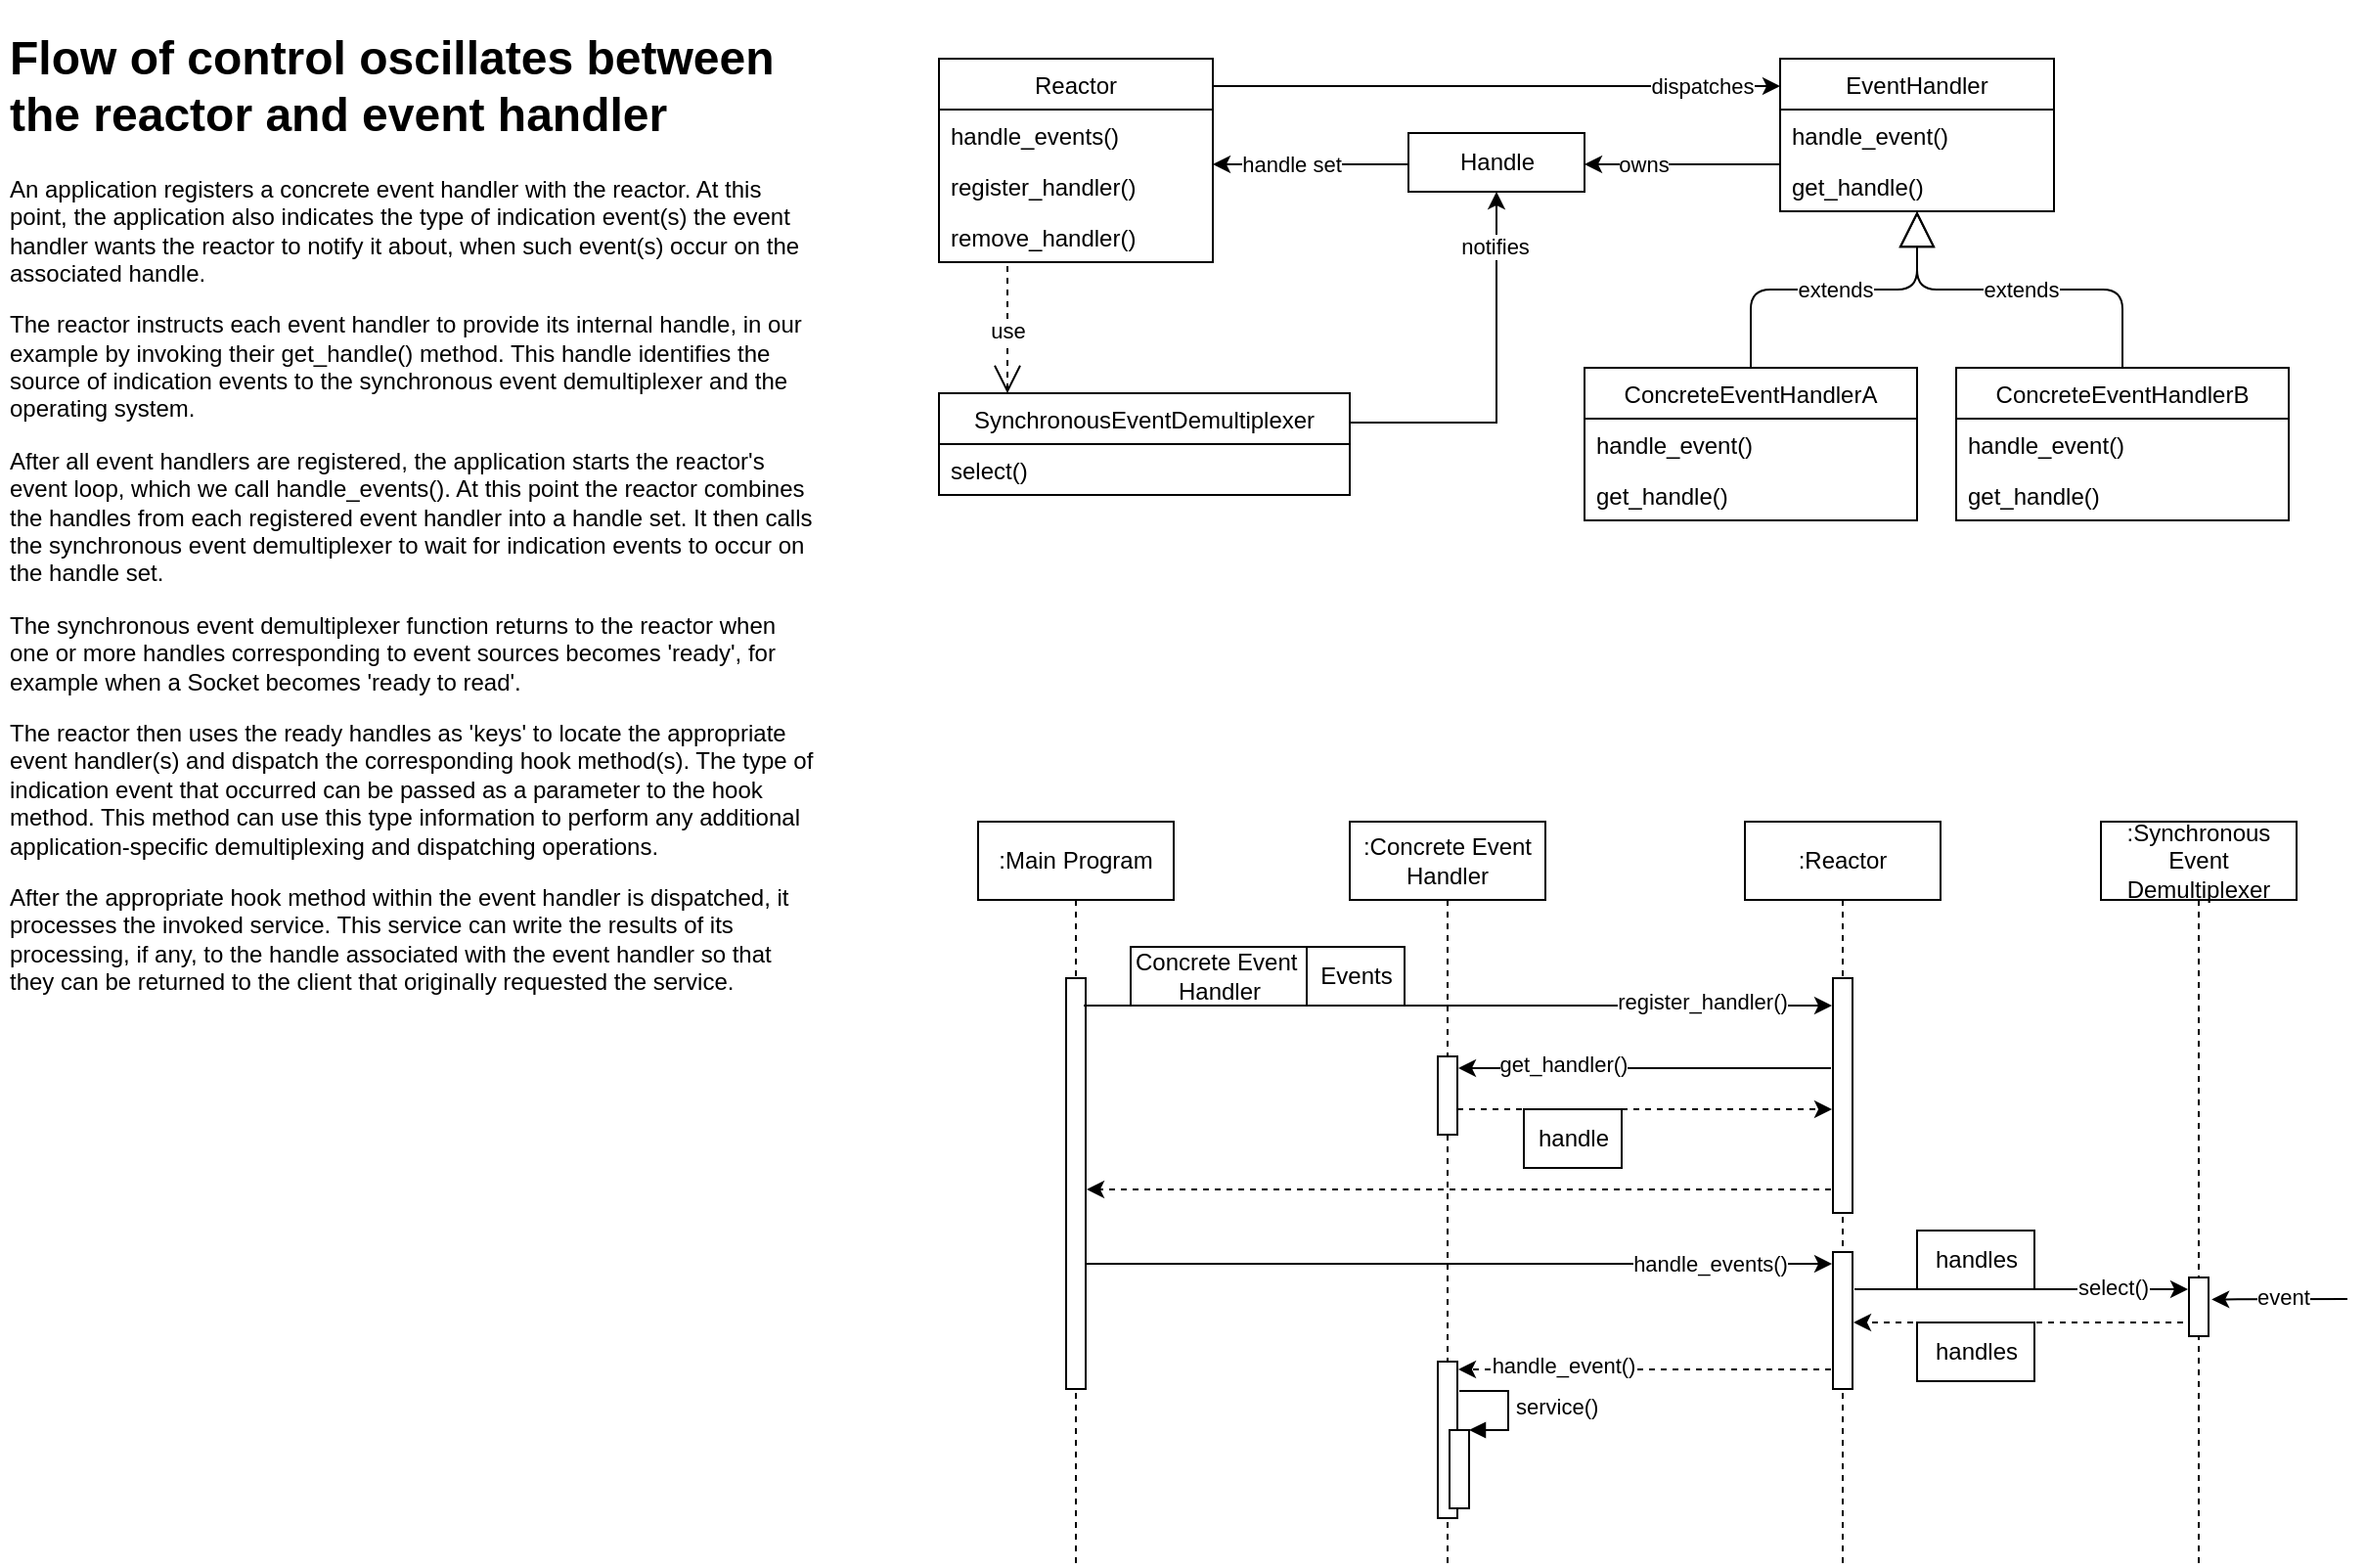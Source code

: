 <mxfile version="13.6.5">
    <diagram id="i6eAsQiDidNN2xdV9aTh" name="Page-1">
        <mxGraphModel dx="2067" dy="903" grid="1" gridSize="10" guides="1" tooltips="1" connect="1" arrows="1" fold="1" page="0" pageScale="1" pageWidth="827" pageHeight="1169" math="0" shadow="0">
            <root>
                <mxCell id="0"/>
                <mxCell id="1" parent="0"/>
                <mxCell id="29" value="dispatches" style="edgeStyle=orthogonalEdgeStyle;rounded=0;orthogonalLoop=1;jettySize=auto;html=1;entryX=0;entryY=0.5;entryDx=0;entryDy=0;" parent="1" edge="1">
                    <mxGeometry x="0.724" relative="1" as="geometry">
                        <mxPoint x="440" y="124" as="sourcePoint"/>
                        <mxPoint x="730" y="124" as="targetPoint"/>
                        <mxPoint as="offset"/>
                    </mxGeometry>
                </mxCell>
                <mxCell id="31" value="Handle" style="html=1;" parent="1" vertex="1">
                    <mxGeometry x="540" y="148" width="90" height="30" as="geometry"/>
                </mxCell>
                <mxCell id="34" value="owns" style="endArrow=classic;html=1;entryX=1;entryY=0.5;entryDx=0;entryDy=0;" parent="1" edge="1">
                    <mxGeometry x="0.4" width="50" height="50" relative="1" as="geometry">
                        <mxPoint x="730" y="164" as="sourcePoint"/>
                        <mxPoint x="630" y="164" as="targetPoint"/>
                        <mxPoint as="offset"/>
                    </mxGeometry>
                </mxCell>
                <mxCell id="35" value="handle set" style="endArrow=classic;html=1;entryX=1;entryY=0.5;entryDx=0;entryDy=0;" parent="1" edge="1">
                    <mxGeometry x="0.2" width="50" height="50" relative="1" as="geometry">
                        <mxPoint x="540" y="164" as="sourcePoint"/>
                        <mxPoint x="440" y="164" as="targetPoint"/>
                        <mxPoint as="offset"/>
                    </mxGeometry>
                </mxCell>
                <mxCell id="40" style="edgeStyle=orthogonalEdgeStyle;rounded=0;orthogonalLoop=1;jettySize=auto;html=1;entryX=0.5;entryY=1;entryDx=0;entryDy=0;" parent="1" source="36" target="31" edge="1">
                    <mxGeometry relative="1" as="geometry">
                        <Array as="points">
                            <mxPoint x="585" y="296"/>
                        </Array>
                    </mxGeometry>
                </mxCell>
                <mxCell id="43" value="notifies" style="edgeLabel;html=1;align=center;verticalAlign=middle;resizable=0;points=[];" parent="40" vertex="1" connectable="0">
                    <mxGeometry x="0.714" y="1" relative="1" as="geometry">
                        <mxPoint as="offset"/>
                    </mxGeometry>
                </mxCell>
                <mxCell id="44" value="use" style="endArrow=open;endSize=12;dashed=1;html=1;" parent="1" edge="1">
                    <mxGeometry width="160" relative="1" as="geometry">
                        <mxPoint x="335" y="216" as="sourcePoint"/>
                        <mxPoint x="335" y="281" as="targetPoint"/>
                    </mxGeometry>
                </mxCell>
                <mxCell id="55" value="extends" style="endArrow=block;endSize=16;endFill=0;html=1;exitX=0.5;exitY=0;exitDx=0;exitDy=0;edgeStyle=orthogonalEdgeStyle;elbow=vertical;" parent="1" source="49" target="10" edge="1">
                    <mxGeometry width="160" relative="1" as="geometry">
                        <mxPoint x="800" y="246" as="sourcePoint"/>
                        <mxPoint x="820" y="196" as="targetPoint"/>
                    </mxGeometry>
                </mxCell>
                <mxCell id="56" value="extends" style="endArrow=block;endSize=16;endFill=0;html=1;exitX=0.5;exitY=0;exitDx=0;exitDy=0;edgeStyle=orthogonalEdgeStyle;" parent="1" source="52" target="10" edge="1">
                    <mxGeometry width="160" relative="1" as="geometry">
                        <mxPoint x="874.14" y="276" as="sourcePoint"/>
                        <mxPoint x="810" y="186" as="targetPoint"/>
                    </mxGeometry>
                </mxCell>
                <mxCell id="6" value="Reactor" style="swimlane;fontStyle=0;childLayout=stackLayout;horizontal=1;startSize=26;fillColor=none;horizontalStack=0;resizeParent=1;resizeParentMax=0;resizeLast=0;collapsible=1;marginBottom=0;" parent="1" vertex="1">
                    <mxGeometry x="300" y="110" width="140" height="104" as="geometry">
                        <mxRectangle x="90" y="200" width="70" height="26" as="alternateBounds"/>
                    </mxGeometry>
                </mxCell>
                <mxCell id="7" value="handle_events()" style="text;strokeColor=none;fillColor=none;align=left;verticalAlign=top;spacingLeft=4;spacingRight=4;overflow=hidden;rotatable=0;points=[[0,0.5],[1,0.5]];portConstraint=eastwest;" parent="6" vertex="1">
                    <mxGeometry y="26" width="140" height="26" as="geometry"/>
                </mxCell>
                <mxCell id="8" value="register_handler()" style="text;strokeColor=none;fillColor=none;align=left;verticalAlign=top;spacingLeft=4;spacingRight=4;overflow=hidden;rotatable=0;points=[[0,0.5],[1,0.5]];portConstraint=eastwest;" parent="6" vertex="1">
                    <mxGeometry y="52" width="140" height="26" as="geometry"/>
                </mxCell>
                <mxCell id="9" value="remove_handler()" style="text;strokeColor=none;fillColor=none;align=left;verticalAlign=top;spacingLeft=4;spacingRight=4;overflow=hidden;rotatable=0;points=[[0,0.5],[1,0.5]];portConstraint=eastwest;" parent="6" vertex="1">
                    <mxGeometry y="78" width="140" height="26" as="geometry"/>
                </mxCell>
                <mxCell id="10" value="EventHandler" style="swimlane;fontStyle=0;childLayout=stackLayout;horizontal=1;startSize=26;fillColor=none;horizontalStack=0;resizeParent=1;resizeParentMax=0;resizeLast=0;collapsible=1;marginBottom=0;" parent="1" vertex="1">
                    <mxGeometry x="730" y="110" width="140" height="78" as="geometry"/>
                </mxCell>
                <mxCell id="11" value="handle_event()" style="text;strokeColor=none;fillColor=none;align=left;verticalAlign=top;spacingLeft=4;spacingRight=4;overflow=hidden;rotatable=0;points=[[0,0.5],[1,0.5]];portConstraint=eastwest;" parent="10" vertex="1">
                    <mxGeometry y="26" width="140" height="26" as="geometry"/>
                </mxCell>
                <mxCell id="12" value="get_handle()" style="text;strokeColor=none;fillColor=none;align=left;verticalAlign=top;spacingLeft=4;spacingRight=4;overflow=hidden;rotatable=0;points=[[0,0.5],[1,0.5]];portConstraint=eastwest;" parent="10" vertex="1">
                    <mxGeometry y="52" width="140" height="26" as="geometry"/>
                </mxCell>
                <mxCell id="36" value="SynchronousEventDemultiplexer" style="swimlane;fontStyle=0;childLayout=stackLayout;horizontal=1;startSize=26;fillColor=none;horizontalStack=0;resizeParent=1;resizeParentMax=0;resizeLast=0;collapsible=1;marginBottom=0;" parent="1" vertex="1">
                    <mxGeometry x="300" y="281" width="210" height="52" as="geometry"/>
                </mxCell>
                <mxCell id="37" value="select()" style="text;strokeColor=none;fillColor=none;align=left;verticalAlign=top;spacingLeft=4;spacingRight=4;overflow=hidden;rotatable=0;points=[[0,0.5],[1,0.5]];portConstraint=eastwest;" parent="36" vertex="1">
                    <mxGeometry y="26" width="210" height="26" as="geometry"/>
                </mxCell>
                <mxCell id="49" value="ConcreteEventHandlerA" style="swimlane;fontStyle=0;childLayout=stackLayout;horizontal=1;startSize=26;fillColor=none;horizontalStack=0;resizeParent=1;resizeParentMax=0;resizeLast=0;collapsible=1;marginBottom=0;" parent="1" vertex="1">
                    <mxGeometry x="630" y="268" width="170" height="78" as="geometry"/>
                </mxCell>
                <mxCell id="50" value="handle_event()" style="text;strokeColor=none;fillColor=none;align=left;verticalAlign=top;spacingLeft=4;spacingRight=4;overflow=hidden;rotatable=0;points=[[0,0.5],[1,0.5]];portConstraint=eastwest;" parent="49" vertex="1">
                    <mxGeometry y="26" width="170" height="26" as="geometry"/>
                </mxCell>
                <mxCell id="51" value="get_handle()" style="text;strokeColor=none;fillColor=none;align=left;verticalAlign=top;spacingLeft=4;spacingRight=4;overflow=hidden;rotatable=0;points=[[0,0.5],[1,0.5]];portConstraint=eastwest;" parent="49" vertex="1">
                    <mxGeometry y="52" width="170" height="26" as="geometry"/>
                </mxCell>
                <mxCell id="52" value="ConcreteEventHandlerB" style="swimlane;fontStyle=0;childLayout=stackLayout;horizontal=1;startSize=26;fillColor=none;horizontalStack=0;resizeParent=1;resizeParentMax=0;resizeLast=0;collapsible=1;marginBottom=0;" parent="1" vertex="1">
                    <mxGeometry x="820" y="268" width="170" height="78" as="geometry"/>
                </mxCell>
                <mxCell id="53" value="handle_event()" style="text;strokeColor=none;fillColor=none;align=left;verticalAlign=top;spacingLeft=4;spacingRight=4;overflow=hidden;rotatable=0;points=[[0,0.5],[1,0.5]];portConstraint=eastwest;" parent="52" vertex="1">
                    <mxGeometry y="26" width="170" height="26" as="geometry"/>
                </mxCell>
                <mxCell id="54" value="get_handle()" style="text;strokeColor=none;fillColor=none;align=left;verticalAlign=top;spacingLeft=4;spacingRight=4;overflow=hidden;rotatable=0;points=[[0,0.5],[1,0.5]];portConstraint=eastwest;" parent="52" vertex="1">
                    <mxGeometry y="52" width="170" height="26" as="geometry"/>
                </mxCell>
                <mxCell id="61" value="&lt;h1&gt;Flow of control oscillates between the reactor and event handler&lt;/h1&gt;&lt;p&gt;&lt;span&gt;An application registers a concrete event handler with the reactor. At this point, the&amp;nbsp;&lt;/span&gt;&lt;span&gt;application also indicates the type of indication event(s) the event handler wants the&amp;nbsp;&lt;/span&gt;&lt;span class=&quot;fontstyle0&quot;&gt;reactor to notify it about, when such event(s) occur on the associated handle.&lt;/span&gt;&lt;span&gt;&amp;nbsp;&amp;nbsp;&lt;/span&gt;&lt;/p&gt;&lt;p&gt;&lt;span class=&quot;fontstyle0&quot;&gt;The reactor instructs each event handler to provide its internal handle, in our example by invoking their &lt;/span&gt;&lt;span class=&quot;fontstyle2&quot;&gt;get_handle() &lt;/span&gt;&lt;span class=&quot;fontstyle0&quot;&gt;method. This handle identifies the source of indication events to the synchronous event demultiplexer and the operating system.&lt;/span&gt;&amp;nbsp;&amp;nbsp;&lt;br style=&quot;line-height: normal&quot;&gt;&lt;/p&gt;&lt;p&gt;&lt;span class=&quot;fontstyle0&quot;&gt;After all event handlers are registered, the application starts the reactor's event loop, which we call &lt;/span&gt;&lt;span class=&quot;fontstyle2&quot;&gt;handle_events()&lt;/span&gt;&lt;span class=&quot;fontstyle0&quot;&gt;. At this point the reactor combines the handles from each registered event handler into a handle set. It then calls the synchronous event demultiplexer to wait for indication events to occur on the handle set.&lt;/span&gt;&amp;nbsp;&amp;nbsp;&lt;br style=&quot;line-height: normal&quot;&gt;&lt;/p&gt;&lt;p&gt;&lt;span class=&quot;fontstyle0&quot;&gt;The synchronous event demultiplexer function returns to the reactor when one or more handles corresponding to event sources becomes 'ready', for example when a Socket becomes 'ready to read'.&lt;/span&gt;&amp;nbsp;&amp;nbsp;&lt;br style=&quot;line-height: normal&quot;&gt;&lt;/p&gt;&lt;p&gt;&lt;span class=&quot;fontstyle0&quot;&gt;The reactor then uses the ready handles as 'keys' to locate the appropriate event handler(s) and dispatch the corresponding hook method(s). The type of indication event that occurred can be passed as a parameter to the hook method. This method can use this type information to perform any additional application-specific demultiplexing and dispatching operations.&lt;/span&gt;&amp;nbsp;&amp;nbsp;&lt;br style=&quot;line-height: normal&quot;&gt;&lt;/p&gt;&lt;p&gt;&lt;span class=&quot;fontstyle0&quot;&gt;After the appropriate hook method within the event handler is dispatched, it processes the invoked service. This service can write the results of its processing, if any, to the handle associated with the event handler so that they can be returned to the client that originally requested the service.&lt;/span&gt;&amp;nbsp;&amp;nbsp;&lt;br style=&quot;line-height: normal&quot;&gt;&lt;/p&gt;&lt;p&gt;&lt;br&gt;&lt;/p&gt;" style="text;html=1;strokeColor=none;fillColor=none;spacing=5;spacingTop=-20;whiteSpace=wrap;overflow=hidden;rounded=0;" parent="1" vertex="1">
                    <mxGeometry x="-180" y="90" width="420" height="510" as="geometry"/>
                </mxCell>
                <mxCell id="62" value=":Main Program" style="shape=umlLifeline;perimeter=lifelinePerimeter;whiteSpace=wrap;html=1;container=1;collapsible=0;recursiveResize=0;outlineConnect=0;" vertex="1" parent="1">
                    <mxGeometry x="320" y="500" width="100" height="380" as="geometry"/>
                </mxCell>
                <mxCell id="67" value="" style="html=1;points=[];perimeter=orthogonalPerimeter;" vertex="1" parent="62">
                    <mxGeometry x="45" y="80" width="10" height="210" as="geometry"/>
                </mxCell>
                <mxCell id="63" value=":Concrete Event Handler" style="shape=umlLifeline;perimeter=lifelinePerimeter;whiteSpace=wrap;html=1;container=1;collapsible=0;recursiveResize=0;outlineConnect=0;" vertex="1" parent="1">
                    <mxGeometry x="510" y="500" width="100" height="380" as="geometry"/>
                </mxCell>
                <mxCell id="75" value="" style="html=1;points=[];perimeter=orthogonalPerimeter;" vertex="1" parent="63">
                    <mxGeometry x="45" y="120" width="10" height="40" as="geometry"/>
                </mxCell>
                <mxCell id="84" value="" style="html=1;points=[];perimeter=orthogonalPerimeter;" vertex="1" parent="63">
                    <mxGeometry x="45" y="276" width="10" height="80" as="geometry"/>
                </mxCell>
                <mxCell id="93" value="" style="html=1;points=[];perimeter=orthogonalPerimeter;" vertex="1" parent="63">
                    <mxGeometry x="51" y="311" width="10" height="40" as="geometry"/>
                </mxCell>
                <mxCell id="94" value="service()" style="edgeStyle=orthogonalEdgeStyle;html=1;align=left;spacingLeft=2;endArrow=block;rounded=0;entryX=1;entryY=0;" edge="1" target="93" parent="63">
                    <mxGeometry relative="1" as="geometry">
                        <mxPoint x="56" y="291" as="sourcePoint"/>
                        <Array as="points">
                            <mxPoint x="81" y="291"/>
                        </Array>
                    </mxGeometry>
                </mxCell>
                <mxCell id="64" value=":Reactor" style="shape=umlLifeline;perimeter=lifelinePerimeter;whiteSpace=wrap;html=1;container=1;collapsible=0;recursiveResize=0;outlineConnect=0;" vertex="1" parent="1">
                    <mxGeometry x="712" y="500" width="100" height="380" as="geometry"/>
                </mxCell>
                <mxCell id="69" value="" style="html=1;points=[];perimeter=orthogonalPerimeter;" vertex="1" parent="64">
                    <mxGeometry x="45" y="80" width="10" height="120" as="geometry"/>
                </mxCell>
                <mxCell id="81" value="" style="html=1;points=[];perimeter=orthogonalPerimeter;" vertex="1" parent="64">
                    <mxGeometry x="45" y="220" width="10" height="70" as="geometry"/>
                </mxCell>
                <mxCell id="65" value=":Synchronous Event Demultiplexer" style="shape=umlLifeline;perimeter=lifelinePerimeter;whiteSpace=wrap;html=1;container=1;collapsible=0;recursiveResize=0;outlineConnect=0;" vertex="1" parent="1">
                    <mxGeometry x="894" y="500" width="100" height="380" as="geometry"/>
                </mxCell>
                <mxCell id="85" value="" style="html=1;points=[];perimeter=orthogonalPerimeter;" vertex="1" parent="65">
                    <mxGeometry x="45" y="233" width="10" height="30" as="geometry"/>
                </mxCell>
                <mxCell id="70" value="" style="endArrow=classic;html=1;" edge="1" parent="1">
                    <mxGeometry width="50" height="50" relative="1" as="geometry">
                        <mxPoint x="374" y="594" as="sourcePoint"/>
                        <mxPoint x="756.5" y="594" as="targetPoint"/>
                    </mxGeometry>
                </mxCell>
                <mxCell id="74" value="register_handler()" style="edgeLabel;html=1;align=center;verticalAlign=middle;resizable=0;points=[];" vertex="1" connectable="0" parent="70">
                    <mxGeometry x="0.522" y="-3" relative="1" as="geometry">
                        <mxPoint x="25" y="-5" as="offset"/>
                    </mxGeometry>
                </mxCell>
                <mxCell id="73" value="" style="group" vertex="1" connectable="0" parent="1">
                    <mxGeometry x="398" y="564" width="140" height="30" as="geometry"/>
                </mxCell>
                <mxCell id="71" value="Concrete Event&amp;nbsp;&lt;br&gt;Handler" style="html=1;" vertex="1" parent="73">
                    <mxGeometry width="90" height="30" as="geometry"/>
                </mxCell>
                <mxCell id="72" value="Events" style="html=1;" vertex="1" parent="73">
                    <mxGeometry x="90" width="50" height="30" as="geometry"/>
                </mxCell>
                <mxCell id="76" value="" style="endArrow=classic;html=1;" edge="1" parent="1">
                    <mxGeometry width="50" height="50" relative="1" as="geometry">
                        <mxPoint x="756" y="626" as="sourcePoint"/>
                        <mxPoint x="565.5" y="626" as="targetPoint"/>
                    </mxGeometry>
                </mxCell>
                <mxCell id="77" value="get_handler()" style="edgeLabel;html=1;align=center;verticalAlign=middle;resizable=0;points=[];" vertex="1" connectable="0" parent="76">
                    <mxGeometry x="0.218" y="3" relative="1" as="geometry">
                        <mxPoint x="-21" y="-5" as="offset"/>
                    </mxGeometry>
                </mxCell>
                <mxCell id="78" value="" style="endArrow=classic;html=1;dashed=1" edge="1" parent="1">
                    <mxGeometry width="50" height="50" relative="1" as="geometry">
                        <mxPoint x="565" y="647" as="sourcePoint"/>
                        <mxPoint x="756.5" y="647" as="targetPoint"/>
                    </mxGeometry>
                </mxCell>
                <mxCell id="79" value="handle" style="html=1;" vertex="1" parent="1">
                    <mxGeometry x="599" y="647" width="50" height="30" as="geometry"/>
                </mxCell>
                <mxCell id="80" value="" style="endArrow=classic;html=1;dashed=1;" edge="1" parent="1">
                    <mxGeometry width="50" height="50" relative="1" as="geometry">
                        <mxPoint x="756" y="688" as="sourcePoint"/>
                        <mxPoint x="375.5" y="688" as="targetPoint"/>
                    </mxGeometry>
                </mxCell>
                <mxCell id="82" value="" style="endArrow=classic;html=1;" edge="1" parent="1">
                    <mxGeometry width="50" height="50" relative="1" as="geometry">
                        <mxPoint x="375" y="726" as="sourcePoint"/>
                        <mxPoint x="756.5" y="726" as="targetPoint"/>
                    </mxGeometry>
                </mxCell>
                <mxCell id="83" value="handle_events()" style="edgeLabel;html=1;align=center;verticalAlign=middle;resizable=0;points=[];" vertex="1" connectable="0" parent="82">
                    <mxGeometry x="0.499" relative="1" as="geometry">
                        <mxPoint x="33" as="offset"/>
                    </mxGeometry>
                </mxCell>
                <mxCell id="86" value="" style="endArrow=classic;html=1;" edge="1" parent="1">
                    <mxGeometry width="50" height="50" relative="1" as="geometry">
                        <mxPoint x="768" y="739" as="sourcePoint"/>
                        <mxPoint x="938.5" y="739" as="targetPoint"/>
                    </mxGeometry>
                </mxCell>
                <mxCell id="87" value="select()" style="edgeLabel;html=1;align=center;verticalAlign=middle;resizable=0;points=[];" vertex="1" connectable="0" parent="86">
                    <mxGeometry x="0.548" y="1" relative="1" as="geometry">
                        <mxPoint as="offset"/>
                    </mxGeometry>
                </mxCell>
                <mxCell id="88" value="handles" style="html=1;" vertex="1" parent="1">
                    <mxGeometry x="800" y="709" width="60" height="30" as="geometry"/>
                </mxCell>
                <mxCell id="89" value="" style="endArrow=classic;html=1;dashed=1" edge="1" parent="1">
                    <mxGeometry width="50" height="50" relative="1" as="geometry">
                        <mxPoint x="936" y="756" as="sourcePoint"/>
                        <mxPoint x="767.5" y="756" as="targetPoint"/>
                    </mxGeometry>
                </mxCell>
                <mxCell id="90" value="handles" style="html=1;" vertex="1" parent="1">
                    <mxGeometry x="800" y="756" width="60" height="30" as="geometry"/>
                </mxCell>
                <mxCell id="91" value="" style="endArrow=classic;html=1;entryX=1.16;entryY=0.607;entryDx=0;entryDy=0;entryPerimeter=0;" edge="1" parent="1">
                    <mxGeometry width="50" height="50" relative="1" as="geometry">
                        <mxPoint x="1020" y="744" as="sourcePoint"/>
                        <mxPoint x="950.6" y="744.21" as="targetPoint"/>
                    </mxGeometry>
                </mxCell>
                <mxCell id="92" value="event" style="edgeLabel;html=1;align=center;verticalAlign=middle;resizable=0;points=[];" vertex="1" connectable="0" parent="91">
                    <mxGeometry x="-0.28" y="-1" relative="1" as="geometry">
                        <mxPoint x="-8" as="offset"/>
                    </mxGeometry>
                </mxCell>
                <mxCell id="95" value="" style="endArrow=classic;html=1;dashed=1;" edge="1" parent="1">
                    <mxGeometry width="50" height="50" relative="1" as="geometry">
                        <mxPoint x="756" y="780" as="sourcePoint"/>
                        <mxPoint x="565.5" y="780" as="targetPoint"/>
                    </mxGeometry>
                </mxCell>
                <mxCell id="96" value="handle_event()" style="edgeLabel;html=1;align=center;verticalAlign=middle;resizable=0;points=[];" vertex="1" connectable="0" parent="95">
                    <mxGeometry x="0.218" y="3" relative="1" as="geometry">
                        <mxPoint x="-21" y="-5" as="offset"/>
                    </mxGeometry>
                </mxCell>
            </root>
        </mxGraphModel>
    </diagram>
</mxfile>